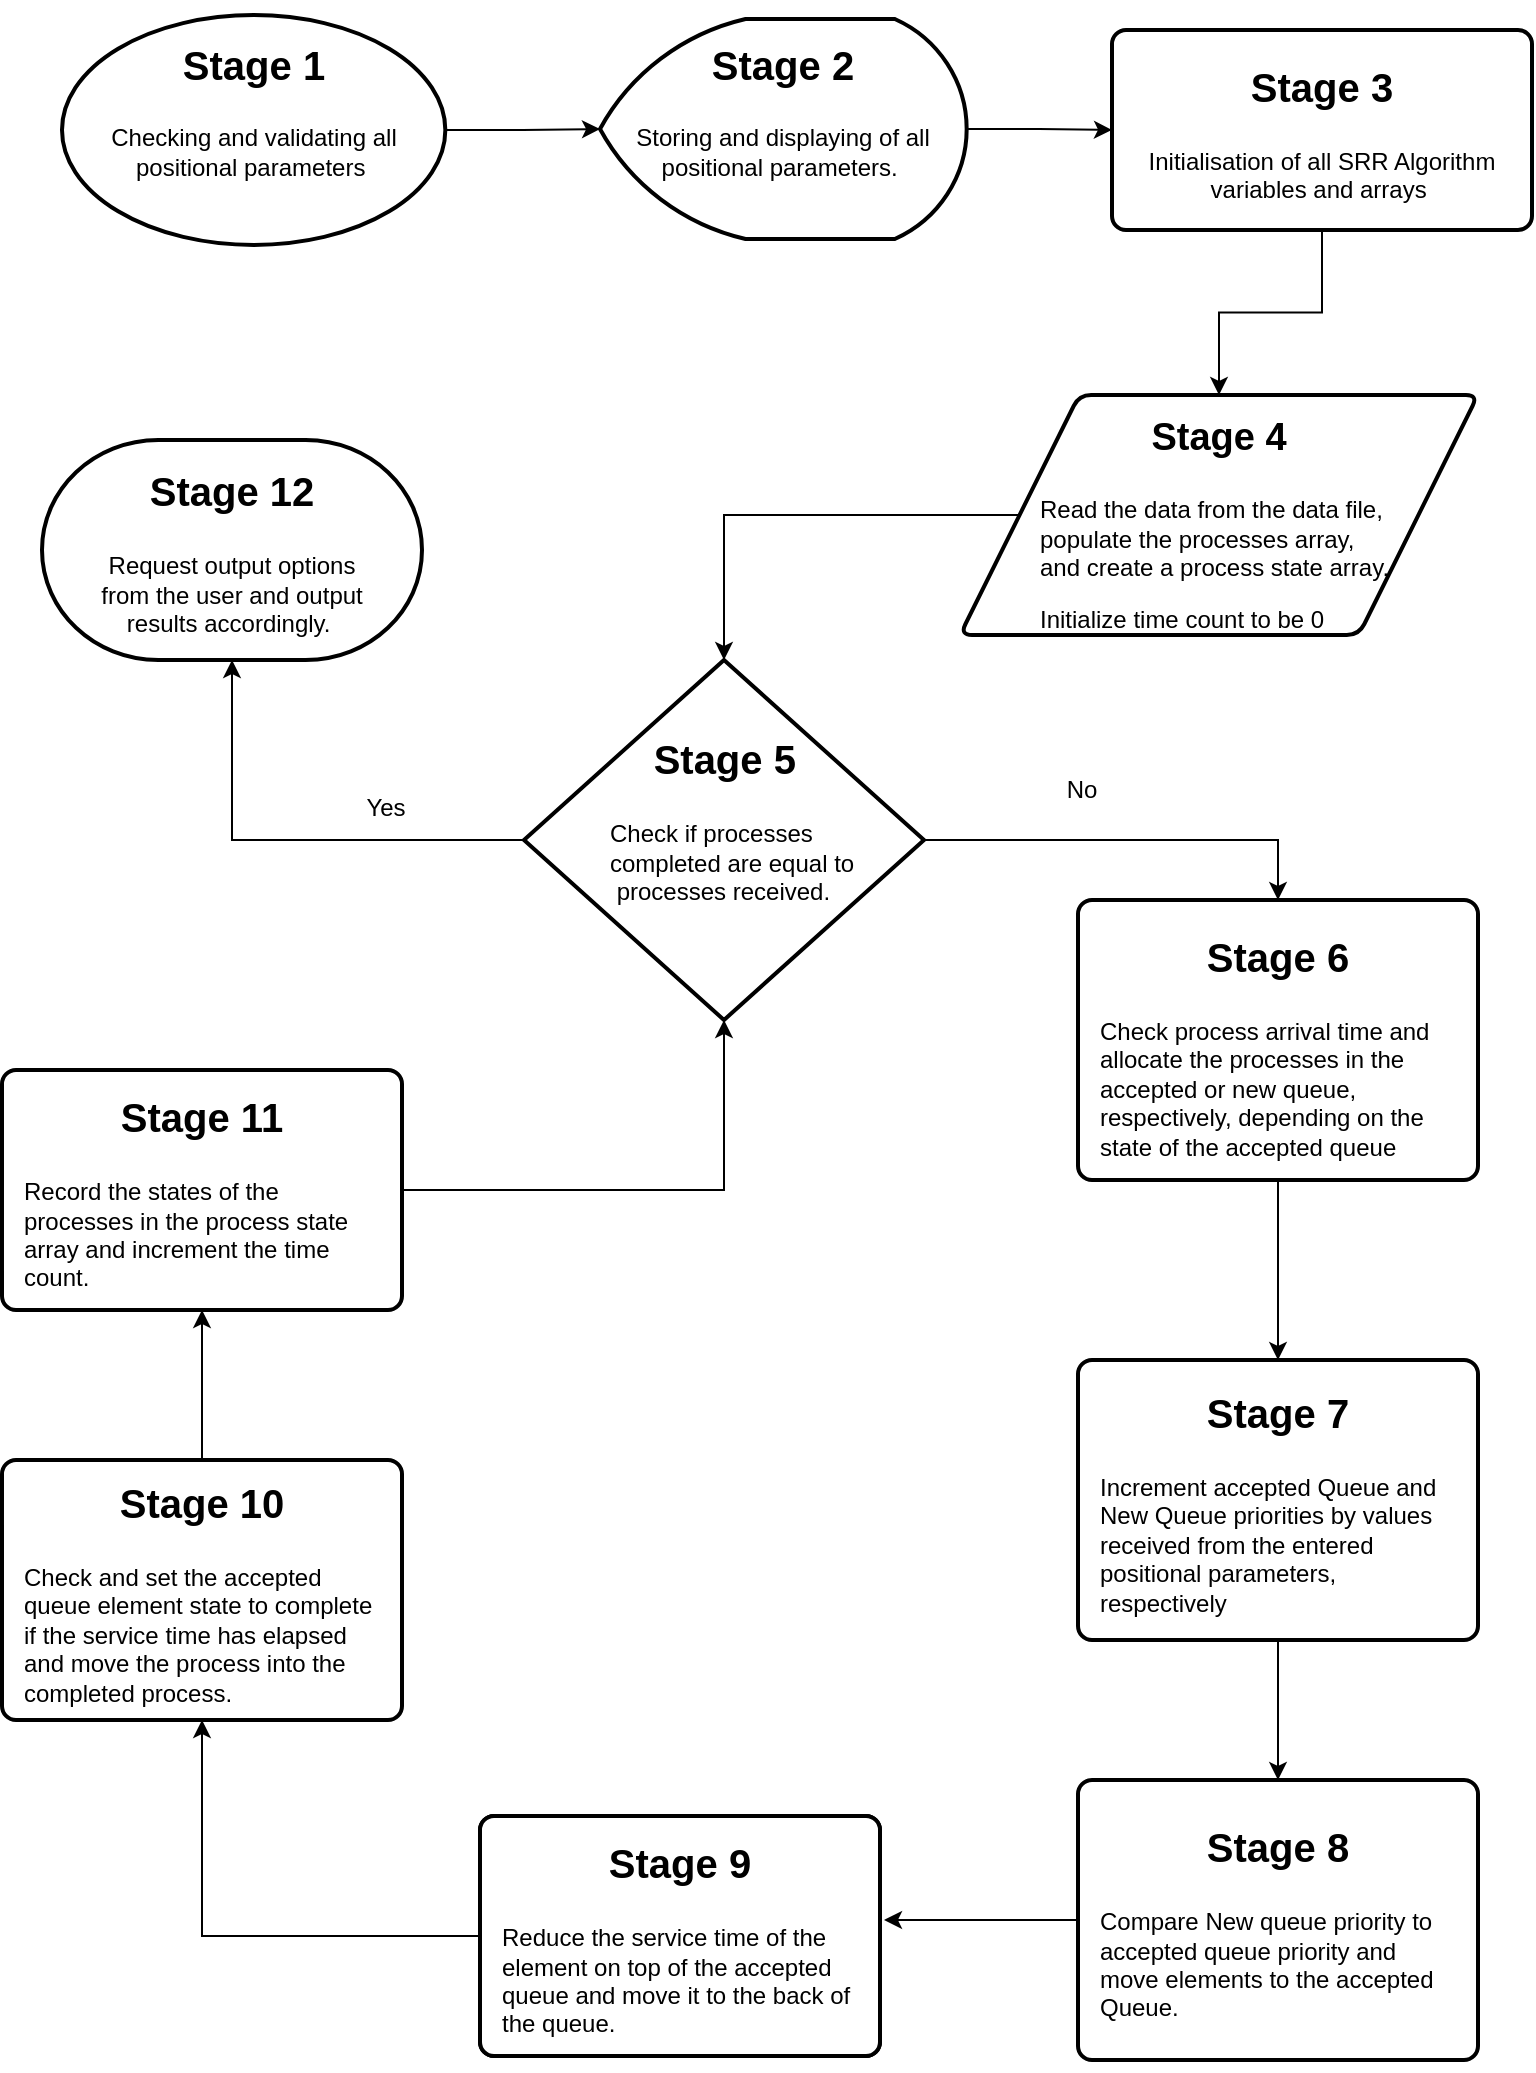 <mxfile version="22.1.16" type="device">
  <diagram name="Page-1" id="K2LYuZf1RS8_cJ7f-eF4">
    <mxGraphModel dx="127" dy="657" grid="1" gridSize="10" guides="1" tooltips="1" connect="1" arrows="1" fold="1" page="1" pageScale="1" pageWidth="827" pageHeight="1169" math="0" shadow="0">
      <root>
        <mxCell id="0" />
        <mxCell id="1" parent="0" />
        <mxCell id="HlDrjTaa7BAYd0O_h8BW-42" style="edgeStyle=orthogonalEdgeStyle;rounded=0;orthogonalLoop=1;jettySize=auto;html=1;exitX=1;exitY=0.5;exitDx=0;exitDy=0;exitPerimeter=0;" parent="1" source="HlDrjTaa7BAYd0O_h8BW-23" target="HlDrjTaa7BAYd0O_h8BW-24" edge="1">
          <mxGeometry relative="1" as="geometry" />
        </mxCell>
        <mxCell id="HlDrjTaa7BAYd0O_h8BW-23" value="&lt;h1&gt;&lt;font style=&quot;font-size: 20px;&quot;&gt;Stage 1&lt;/font&gt;&lt;/h1&gt;&lt;p&gt;Checking and validating all positional parameters&amp;nbsp;&lt;/p&gt;&lt;p style=&quot;text-align: left;&quot;&gt;&lt;br&gt;&lt;/p&gt;" style="strokeWidth=2;html=1;shape=mxgraph.flowchart.start_1;whiteSpace=wrap;" parent="1" vertex="1">
          <mxGeometry x="910" y="57.5" width="191.67" height="115" as="geometry" />
        </mxCell>
        <mxCell id="K8TiVMdBCMnTzfh2gLtm-6" style="edgeStyle=orthogonalEdgeStyle;rounded=0;orthogonalLoop=1;jettySize=auto;html=1;entryX=0;entryY=0.5;entryDx=0;entryDy=0;" parent="1" source="HlDrjTaa7BAYd0O_h8BW-24" target="K8TiVMdBCMnTzfh2gLtm-5" edge="1">
          <mxGeometry relative="1" as="geometry" />
        </mxCell>
        <mxCell id="HlDrjTaa7BAYd0O_h8BW-24" value="&lt;h1&gt;&lt;font style=&quot;font-size: 20px;&quot;&gt;Stage 2&lt;/font&gt;&lt;/h1&gt;&lt;p style=&quot;&quot;&gt;Storing and displaying of all positional parameters.&amp;nbsp;&lt;/p&gt;&lt;p style=&quot;&quot;&gt;&lt;br&gt;&lt;/p&gt;" style="strokeWidth=2;html=1;shape=mxgraph.flowchart.display;whiteSpace=wrap;align=center;" parent="1" vertex="1">
          <mxGeometry x="1179" y="59.5" width="183.33" height="110" as="geometry" />
        </mxCell>
        <mxCell id="HlDrjTaa7BAYd0O_h8BW-29" value="&lt;h1&gt;&lt;font style=&quot;font-size: 19px;&quot;&gt;Stage 4&lt;/font&gt;&lt;/h1&gt;&lt;p style=&quot;text-align: left;&quot;&gt;Read the data from the data file, populate the processes array, and create a process state array.&amp;nbsp;&lt;/p&gt;&lt;p style=&quot;text-align: left;&quot;&gt;Initialize time count to be 0&lt;/p&gt;" style="shape=parallelogram;html=1;strokeWidth=2;perimeter=parallelogramPerimeter;whiteSpace=wrap;rounded=1;arcSize=12;size=0.23;spacingRight=39;spacingLeft=39;" parent="1" vertex="1">
          <mxGeometry x="1359" y="247.5" width="259" height="120" as="geometry" />
        </mxCell>
        <mxCell id="HlDrjTaa7BAYd0O_h8BW-47" style="edgeStyle=orthogonalEdgeStyle;rounded=0;orthogonalLoop=1;jettySize=auto;html=1;exitX=1;exitY=0.5;exitDx=0;exitDy=0;exitPerimeter=0;entryX=0.5;entryY=0;entryDx=0;entryDy=0;" parent="1" source="HlDrjTaa7BAYd0O_h8BW-30" target="HlDrjTaa7BAYd0O_h8BW-31" edge="1">
          <mxGeometry relative="1" as="geometry" />
        </mxCell>
        <mxCell id="HlDrjTaa7BAYd0O_h8BW-30" value="&lt;h1&gt;&lt;font style=&quot;font-size: 20px;&quot;&gt;Stage 5&amp;nbsp; &amp;nbsp;&amp;nbsp;&lt;/font&gt;&lt;/h1&gt;&lt;p style=&quot;text-align: left;&quot;&gt;Check if processes completed are equal to&amp;nbsp; &amp;nbsp; &amp;nbsp;processes received.&amp;nbsp;&lt;/p&gt;&lt;p style=&quot;text-align: left;&quot;&gt;&lt;br&gt;&lt;/p&gt;" style="strokeWidth=2;html=1;shape=mxgraph.flowchart.decision;whiteSpace=wrap;spacingLeft=42;spacingRight=19;" parent="1" vertex="1">
          <mxGeometry x="1141" y="380" width="200" height="180" as="geometry" />
        </mxCell>
        <mxCell id="HlDrjTaa7BAYd0O_h8BW-48" style="edgeStyle=orthogonalEdgeStyle;rounded=0;orthogonalLoop=1;jettySize=auto;html=1;exitX=0.5;exitY=1;exitDx=0;exitDy=0;entryX=0.5;entryY=0;entryDx=0;entryDy=0;" parent="1" source="HlDrjTaa7BAYd0O_h8BW-31" target="HlDrjTaa7BAYd0O_h8BW-32" edge="1">
          <mxGeometry relative="1" as="geometry" />
        </mxCell>
        <mxCell id="HlDrjTaa7BAYd0O_h8BW-31" value="&lt;h1&gt;&lt;font style=&quot;font-size: 20px;&quot;&gt;Stage 6&lt;/font&gt;&lt;/h1&gt;&lt;p style=&quot;text-align: left;&quot;&gt;Check process arrival time and allocate the processes in the accepted or new queue, respectively, depending on the state of the accepted queue&amp;nbsp;&amp;nbsp;&lt;/p&gt;" style="rounded=1;whiteSpace=wrap;html=1;absoluteArcSize=1;arcSize=14;strokeWidth=2;spacingLeft=10;spacingRight=10;" parent="1" vertex="1">
          <mxGeometry x="1418" y="500" width="200" height="140" as="geometry" />
        </mxCell>
        <mxCell id="HlDrjTaa7BAYd0O_h8BW-50" style="edgeStyle=orthogonalEdgeStyle;rounded=0;orthogonalLoop=1;jettySize=auto;html=1;entryX=0.5;entryY=0;entryDx=0;entryDy=0;" parent="1" source="HlDrjTaa7BAYd0O_h8BW-32" target="HlDrjTaa7BAYd0O_h8BW-34" edge="1">
          <mxGeometry relative="1" as="geometry" />
        </mxCell>
        <mxCell id="HlDrjTaa7BAYd0O_h8BW-32" value="&lt;h1&gt;&lt;font style=&quot;font-size: 20px;&quot;&gt;Stage 7&lt;/font&gt;&lt;/h1&gt;&lt;h1&gt;&lt;p style=&quot;font-size: 12px; font-weight: 400; text-align: left;&quot;&gt;Increment accepted Queue and New Queue priorities by values received from the entered positional parameters, respectively&amp;nbsp;&lt;/p&gt;&lt;/h1&gt;" style="rounded=1;whiteSpace=wrap;html=1;absoluteArcSize=1;arcSize=14;strokeWidth=2;spacingLeft=10;spacingRight=10;" parent="1" vertex="1">
          <mxGeometry x="1418" y="730" width="200" height="140" as="geometry" />
        </mxCell>
        <mxCell id="HlDrjTaa7BAYd0O_h8BW-34" value="&lt;h1&gt;&lt;font style=&quot;font-size: 20px;&quot;&gt;Stage 8&lt;/font&gt;&lt;/h1&gt;&lt;h1&gt;&lt;p style=&quot;font-size: 12px; font-weight: 400; text-align: left;&quot;&gt;Compare New queue priority to accepted queue priority and move elements to the accepted Queue.&lt;/p&gt;&lt;/h1&gt;" style="rounded=1;whiteSpace=wrap;html=1;absoluteArcSize=1;arcSize=14;strokeWidth=2;spacingLeft=10;spacingRight=10;" parent="1" vertex="1">
          <mxGeometry x="1418" y="940" width="200" height="140" as="geometry" />
        </mxCell>
        <mxCell id="HlDrjTaa7BAYd0O_h8BW-52" style="edgeStyle=orthogonalEdgeStyle;rounded=0;orthogonalLoop=1;jettySize=auto;html=1;exitX=0;exitY=0.5;exitDx=0;exitDy=0;entryX=0.5;entryY=1;entryDx=0;entryDy=0;" parent="1" source="HlDrjTaa7BAYd0O_h8BW-36" target="HlDrjTaa7BAYd0O_h8BW-37" edge="1">
          <mxGeometry relative="1" as="geometry" />
        </mxCell>
        <mxCell id="HlDrjTaa7BAYd0O_h8BW-36" value="&lt;h1&gt;&lt;font style=&quot;font-size: 20px;&quot;&gt;Stage 9&lt;/font&gt;&lt;/h1&gt;&lt;h1&gt;&lt;p style=&quot;font-size: 12px; font-weight: 400; text-align: left;&quot;&gt;Reduce the service time of the element on top of the accepted queue and move it to the back of the queue.&lt;br&gt;&lt;/p&gt;&lt;/h1&gt;" style="rounded=1;whiteSpace=wrap;html=1;absoluteArcSize=1;arcSize=14;strokeWidth=2;spacingLeft=10;spacingRight=10;" parent="1" vertex="1">
          <mxGeometry x="1119" y="958" width="200" height="120" as="geometry" />
        </mxCell>
        <mxCell id="HlDrjTaa7BAYd0O_h8BW-53" style="edgeStyle=orthogonalEdgeStyle;rounded=0;orthogonalLoop=1;jettySize=auto;html=1;exitX=0.5;exitY=0;exitDx=0;exitDy=0;entryX=0.5;entryY=1;entryDx=0;entryDy=0;" parent="1" source="HlDrjTaa7BAYd0O_h8BW-37" target="HlDrjTaa7BAYd0O_h8BW-38" edge="1">
          <mxGeometry relative="1" as="geometry" />
        </mxCell>
        <mxCell id="HlDrjTaa7BAYd0O_h8BW-37" value="&lt;h1&gt;&lt;font style=&quot;font-size: 20px;&quot;&gt;Stage 10&lt;/font&gt;&lt;/h1&gt;&lt;h1&gt;&lt;p style=&quot;font-size: 12px; font-weight: 400; text-align: left;&quot;&gt;Check and set the accepted queue element state to complete if the service time has elapsed and move the process into the completed process.&lt;br&gt;&lt;/p&gt;&lt;/h1&gt;" style="rounded=1;whiteSpace=wrap;html=1;absoluteArcSize=1;arcSize=14;strokeWidth=2;spacingLeft=10;spacingRight=10;" parent="1" vertex="1">
          <mxGeometry x="880" y="780" width="200" height="130" as="geometry" />
        </mxCell>
        <mxCell id="HlDrjTaa7BAYd0O_h8BW-38" value="&lt;h1&gt;&lt;font style=&quot;font-size: 20px;&quot;&gt;Stage 11&lt;/font&gt;&lt;/h1&gt;&lt;h1&gt;&lt;p style=&quot;font-size: 12px; font-weight: 400; text-align: left;&quot;&gt;Record the states of the processes in the process state array and increment the time count.&lt;br&gt;&lt;/p&gt;&lt;/h1&gt;" style="rounded=1;whiteSpace=wrap;html=1;absoluteArcSize=1;arcSize=14;strokeWidth=2;spacingLeft=10;spacingRight=10;" parent="1" vertex="1">
          <mxGeometry x="880" y="585" width="200" height="120" as="geometry" />
        </mxCell>
        <mxCell id="HlDrjTaa7BAYd0O_h8BW-41" value="&lt;h1&gt;&lt;font style=&quot;font-size: 20px;&quot;&gt;Stage 12&lt;/font&gt;&lt;/h1&gt;&lt;h1&gt;&lt;p style=&quot;font-size: 12px; font-weight: 400;&quot;&gt;Request output options from the user and output results accordingly.&amp;nbsp;&lt;/p&gt;&lt;/h1&gt;" style="strokeWidth=2;html=1;shape=mxgraph.flowchart.terminator;whiteSpace=wrap;spacingLeft=20;spacingRight=20;align=center;" parent="1" vertex="1">
          <mxGeometry x="900" y="270" width="190" height="110" as="geometry" />
        </mxCell>
        <mxCell id="HlDrjTaa7BAYd0O_h8BW-46" style="edgeStyle=orthogonalEdgeStyle;rounded=0;orthogonalLoop=1;jettySize=auto;html=1;entryX=0.5;entryY=0;entryDx=0;entryDy=0;entryPerimeter=0;" parent="1" source="HlDrjTaa7BAYd0O_h8BW-29" target="HlDrjTaa7BAYd0O_h8BW-30" edge="1">
          <mxGeometry relative="1" as="geometry" />
        </mxCell>
        <mxCell id="HlDrjTaa7BAYd0O_h8BW-51" style="edgeStyle=orthogonalEdgeStyle;rounded=0;orthogonalLoop=1;jettySize=auto;html=1;exitX=0;exitY=0.5;exitDx=0;exitDy=0;entryX=1.01;entryY=0.433;entryDx=0;entryDy=0;entryPerimeter=0;" parent="1" source="HlDrjTaa7BAYd0O_h8BW-34" target="HlDrjTaa7BAYd0O_h8BW-36" edge="1">
          <mxGeometry relative="1" as="geometry" />
        </mxCell>
        <mxCell id="HlDrjTaa7BAYd0O_h8BW-54" style="edgeStyle=orthogonalEdgeStyle;rounded=0;orthogonalLoop=1;jettySize=auto;html=1;exitX=1;exitY=0.5;exitDx=0;exitDy=0;entryX=0.5;entryY=1;entryDx=0;entryDy=0;entryPerimeter=0;" parent="1" source="HlDrjTaa7BAYd0O_h8BW-38" target="HlDrjTaa7BAYd0O_h8BW-30" edge="1">
          <mxGeometry relative="1" as="geometry" />
        </mxCell>
        <mxCell id="HlDrjTaa7BAYd0O_h8BW-55" style="edgeStyle=orthogonalEdgeStyle;rounded=0;orthogonalLoop=1;jettySize=auto;html=1;entryX=0.5;entryY=1;entryDx=0;entryDy=0;entryPerimeter=0;" parent="1" source="HlDrjTaa7BAYd0O_h8BW-30" target="HlDrjTaa7BAYd0O_h8BW-41" edge="1">
          <mxGeometry relative="1" as="geometry" />
        </mxCell>
        <mxCell id="HlDrjTaa7BAYd0O_h8BW-56" value="No" style="text;html=1;strokeColor=none;fillColor=none;align=center;verticalAlign=middle;whiteSpace=wrap;rounded=0;" parent="1" vertex="1">
          <mxGeometry x="1390" y="430" width="60" height="30" as="geometry" />
        </mxCell>
        <mxCell id="HlDrjTaa7BAYd0O_h8BW-57" value="Yes" style="text;html=1;strokeColor=none;fillColor=none;align=center;verticalAlign=middle;whiteSpace=wrap;rounded=0;" parent="1" vertex="1">
          <mxGeometry x="1041.67" y="439" width="60" height="30" as="geometry" />
        </mxCell>
        <mxCell id="HlDrjTaa7BAYd0O_h8BW-58" value="&lt;h1&gt;&lt;font style=&quot;font-size: 20px;&quot;&gt;Stage 9&lt;/font&gt;&lt;/h1&gt;&lt;h1&gt;&lt;p style=&quot;font-size: 12px; font-weight: 400; text-align: left;&quot;&gt;Reduce the service time of the element on top of the accepted queue and move it to the back of the queue.&lt;br&gt;&lt;/p&gt;&lt;/h1&gt;" style="rounded=1;whiteSpace=wrap;html=1;absoluteArcSize=1;arcSize=14;strokeWidth=2;spacingLeft=10;spacingRight=10;" parent="1" vertex="1">
          <mxGeometry x="1119" y="958" width="200" height="120" as="geometry" />
        </mxCell>
        <mxCell id="K8TiVMdBCMnTzfh2gLtm-7" style="edgeStyle=orthogonalEdgeStyle;rounded=0;orthogonalLoop=1;jettySize=auto;html=1;exitX=0.5;exitY=1;exitDx=0;exitDy=0;entryX=0.5;entryY=0;entryDx=0;entryDy=0;" parent="1" source="K8TiVMdBCMnTzfh2gLtm-5" target="HlDrjTaa7BAYd0O_h8BW-29" edge="1">
          <mxGeometry relative="1" as="geometry" />
        </mxCell>
        <mxCell id="K8TiVMdBCMnTzfh2gLtm-5" value="&lt;h1&gt;&lt;font style=&quot;font-size: 20px;&quot;&gt;Stage 3&lt;/font&gt;&lt;/h1&gt;&lt;h1&gt;&lt;p style=&quot;font-size: 12px; font-weight: 400;&quot;&gt;Initialisation of all SRR Algorithm variables and arrays&amp;nbsp;&lt;/p&gt;&lt;/h1&gt;" style="rounded=1;whiteSpace=wrap;html=1;absoluteArcSize=1;arcSize=14;strokeWidth=2;align=center;" parent="1" vertex="1">
          <mxGeometry x="1435" y="65" width="210" height="100" as="geometry" />
        </mxCell>
      </root>
    </mxGraphModel>
  </diagram>
</mxfile>
